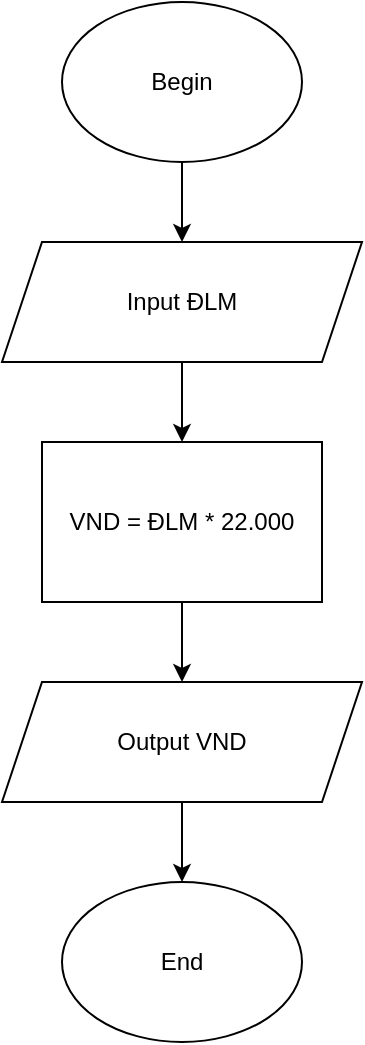 <mxfile version="24.6.4" type="google">
  <diagram id="C5RBs43oDa-KdzZeNtuy" name="Page-1">
    <mxGraphModel grid="1" page="1" gridSize="10" guides="1" tooltips="1" connect="1" arrows="1" fold="1" pageScale="1" pageWidth="827" pageHeight="1169" math="0" shadow="0">
      <root>
        <mxCell id="WIyWlLk6GJQsqaUBKTNV-0" />
        <mxCell id="WIyWlLk6GJQsqaUBKTNV-1" parent="WIyWlLk6GJQsqaUBKTNV-0" />
        <mxCell id="Q2orEd7A_ef-txgVLFig-0" value="" style="edgeStyle=orthogonalEdgeStyle;rounded=0;orthogonalLoop=1;jettySize=auto;html=1;" edge="1" parent="WIyWlLk6GJQsqaUBKTNV-1" source="gWst5YTTh0fsfGDfgIry-0" target="gWst5YTTh0fsfGDfgIry-2">
          <mxGeometry relative="1" as="geometry" />
        </mxCell>
        <mxCell id="gWst5YTTh0fsfGDfgIry-0" value="Begin" style="ellipse;whiteSpace=wrap;html=1;" vertex="1" parent="WIyWlLk6GJQsqaUBKTNV-1">
          <mxGeometry x="360" y="80" width="120" height="80" as="geometry" />
        </mxCell>
        <mxCell id="Q2orEd7A_ef-txgVLFig-1" value="" style="edgeStyle=orthogonalEdgeStyle;rounded=0;orthogonalLoop=1;jettySize=auto;html=1;" edge="1" parent="WIyWlLk6GJQsqaUBKTNV-1" source="gWst5YTTh0fsfGDfgIry-2" target="gWst5YTTh0fsfGDfgIry-3">
          <mxGeometry relative="1" as="geometry" />
        </mxCell>
        <mxCell id="gWst5YTTh0fsfGDfgIry-2" value="Input ĐLM" style="shape=parallelogram;perimeter=parallelogramPerimeter;whiteSpace=wrap;html=1;fixedSize=1;" vertex="1" parent="WIyWlLk6GJQsqaUBKTNV-1">
          <mxGeometry x="330" y="200" width="180" height="60" as="geometry" />
        </mxCell>
        <mxCell id="Q2orEd7A_ef-txgVLFig-2" value="" style="edgeStyle=orthogonalEdgeStyle;rounded=0;orthogonalLoop=1;jettySize=auto;html=1;" edge="1" parent="WIyWlLk6GJQsqaUBKTNV-1" source="gWst5YTTh0fsfGDfgIry-3" target="gWst5YTTh0fsfGDfgIry-5">
          <mxGeometry relative="1" as="geometry" />
        </mxCell>
        <mxCell id="gWst5YTTh0fsfGDfgIry-3" value="VND = ĐLM * 22.000" style="whiteSpace=wrap;html=1;" vertex="1" parent="WIyWlLk6GJQsqaUBKTNV-1">
          <mxGeometry x="350" y="300" width="140" height="80" as="geometry" />
        </mxCell>
        <mxCell id="Q2orEd7A_ef-txgVLFig-3" value="" style="edgeStyle=orthogonalEdgeStyle;rounded=0;orthogonalLoop=1;jettySize=auto;html=1;" edge="1" parent="WIyWlLk6GJQsqaUBKTNV-1" source="gWst5YTTh0fsfGDfgIry-5" target="gWst5YTTh0fsfGDfgIry-6">
          <mxGeometry relative="1" as="geometry" />
        </mxCell>
        <mxCell id="gWst5YTTh0fsfGDfgIry-5" value="Output VND" style="shape=parallelogram;perimeter=parallelogramPerimeter;whiteSpace=wrap;html=1;fixedSize=1;" vertex="1" parent="WIyWlLk6GJQsqaUBKTNV-1">
          <mxGeometry x="330" y="420" width="180" height="60" as="geometry" />
        </mxCell>
        <mxCell id="gWst5YTTh0fsfGDfgIry-6" value="End" style="ellipse;whiteSpace=wrap;html=1;" vertex="1" parent="WIyWlLk6GJQsqaUBKTNV-1">
          <mxGeometry x="360" y="520" width="120" height="80" as="geometry" />
        </mxCell>
      </root>
    </mxGraphModel>
  </diagram>
</mxfile>
